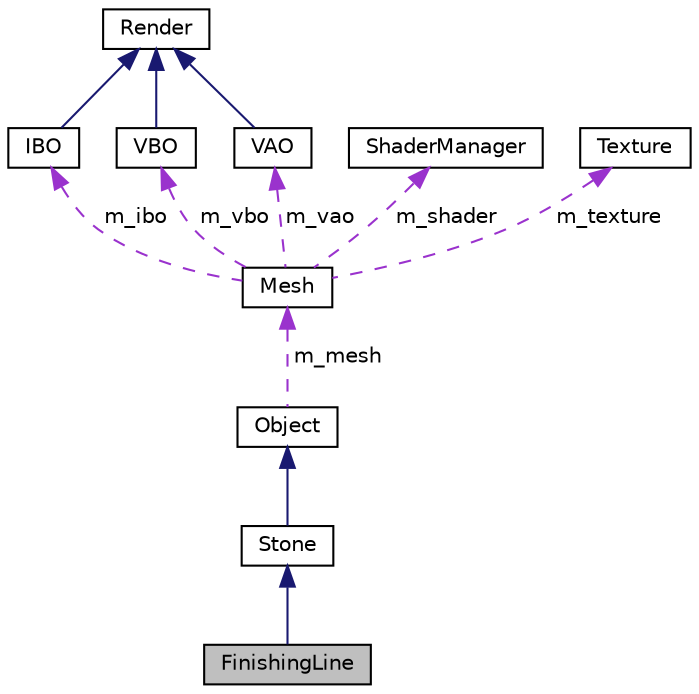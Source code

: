 digraph "FinishingLine"
{
  edge [fontname="Helvetica",fontsize="10",labelfontname="Helvetica",labelfontsize="10"];
  node [fontname="Helvetica",fontsize="10",shape=record];
  Node3 [label="FinishingLine",height=0.2,width=0.4,color="black", fillcolor="grey75", style="filled", fontcolor="black"];
  Node4 -> Node3 [dir="back",color="midnightblue",fontsize="10",style="solid",fontname="Helvetica"];
  Node4 [label="Stone",height=0.2,width=0.4,color="black", fillcolor="white", style="filled",URL="$class_stone.html",tooltip="Mother class of all the different stones. "];
  Node5 -> Node4 [dir="back",color="midnightblue",fontsize="10",style="solid",fontname="Helvetica"];
  Node5 [label="Object",height=0.2,width=0.4,color="black", fillcolor="white", style="filled",URL="$class_object.html",tooltip="Mother class of the objects on the map. "];
  Node6 -> Node5 [dir="back",color="darkorchid3",fontsize="10",style="dashed",label=" m_mesh" ,fontname="Helvetica"];
  Node6 [label="Mesh",height=0.2,width=0.4,color="black", fillcolor="white", style="filled",URL="$class_mesh.html",tooltip="mesh management (mesh = objects that can be rendered) "];
  Node7 -> Node6 [dir="back",color="darkorchid3",fontsize="10",style="dashed",label=" m_ibo" ,fontname="Helvetica"];
  Node7 [label="IBO",height=0.2,width=0.4,color="black", fillcolor="white", style="filled",URL="$class_i_b_o.html",tooltip="class defining a IBO and associated actions "];
  Node8 -> Node7 [dir="back",color="midnightblue",fontsize="10",style="solid",fontname="Helvetica"];
  Node8 [label="Render",height=0.2,width=0.4,color="black", fillcolor="white", style="filled",URL="$class_render.html",tooltip="Mother class of rendering management. "];
  Node9 -> Node6 [dir="back",color="darkorchid3",fontsize="10",style="dashed",label=" m_shader" ,fontname="Helvetica"];
  Node9 [label="ShaderManager",height=0.2,width=0.4,color="black", fillcolor="white", style="filled",URL="$class_shader_manager.html",tooltip="manage the shaders program and their uniform variables "];
  Node10 -> Node6 [dir="back",color="darkorchid3",fontsize="10",style="dashed",label=" m_texture" ,fontname="Helvetica"];
  Node10 [label="Texture",height=0.2,width=0.4,color="black", fillcolor="white", style="filled",URL="$class_texture.html",tooltip="texture management class "];
  Node11 -> Node6 [dir="back",color="darkorchid3",fontsize="10",style="dashed",label=" m_vbo" ,fontname="Helvetica"];
  Node11 [label="VBO",height=0.2,width=0.4,color="black", fillcolor="white", style="filled",URL="$class_v_b_o.html",tooltip="class defining a VBO and associated actions "];
  Node8 -> Node11 [dir="back",color="midnightblue",fontsize="10",style="solid",fontname="Helvetica"];
  Node12 -> Node6 [dir="back",color="darkorchid3",fontsize="10",style="dashed",label=" m_vao" ,fontname="Helvetica"];
  Node12 [label="VAO",height=0.2,width=0.4,color="black", fillcolor="white", style="filled",URL="$class_v_a_o.html",tooltip="class defining a VAO and associated actions "];
  Node8 -> Node12 [dir="back",color="midnightblue",fontsize="10",style="solid",fontname="Helvetica"];
}
